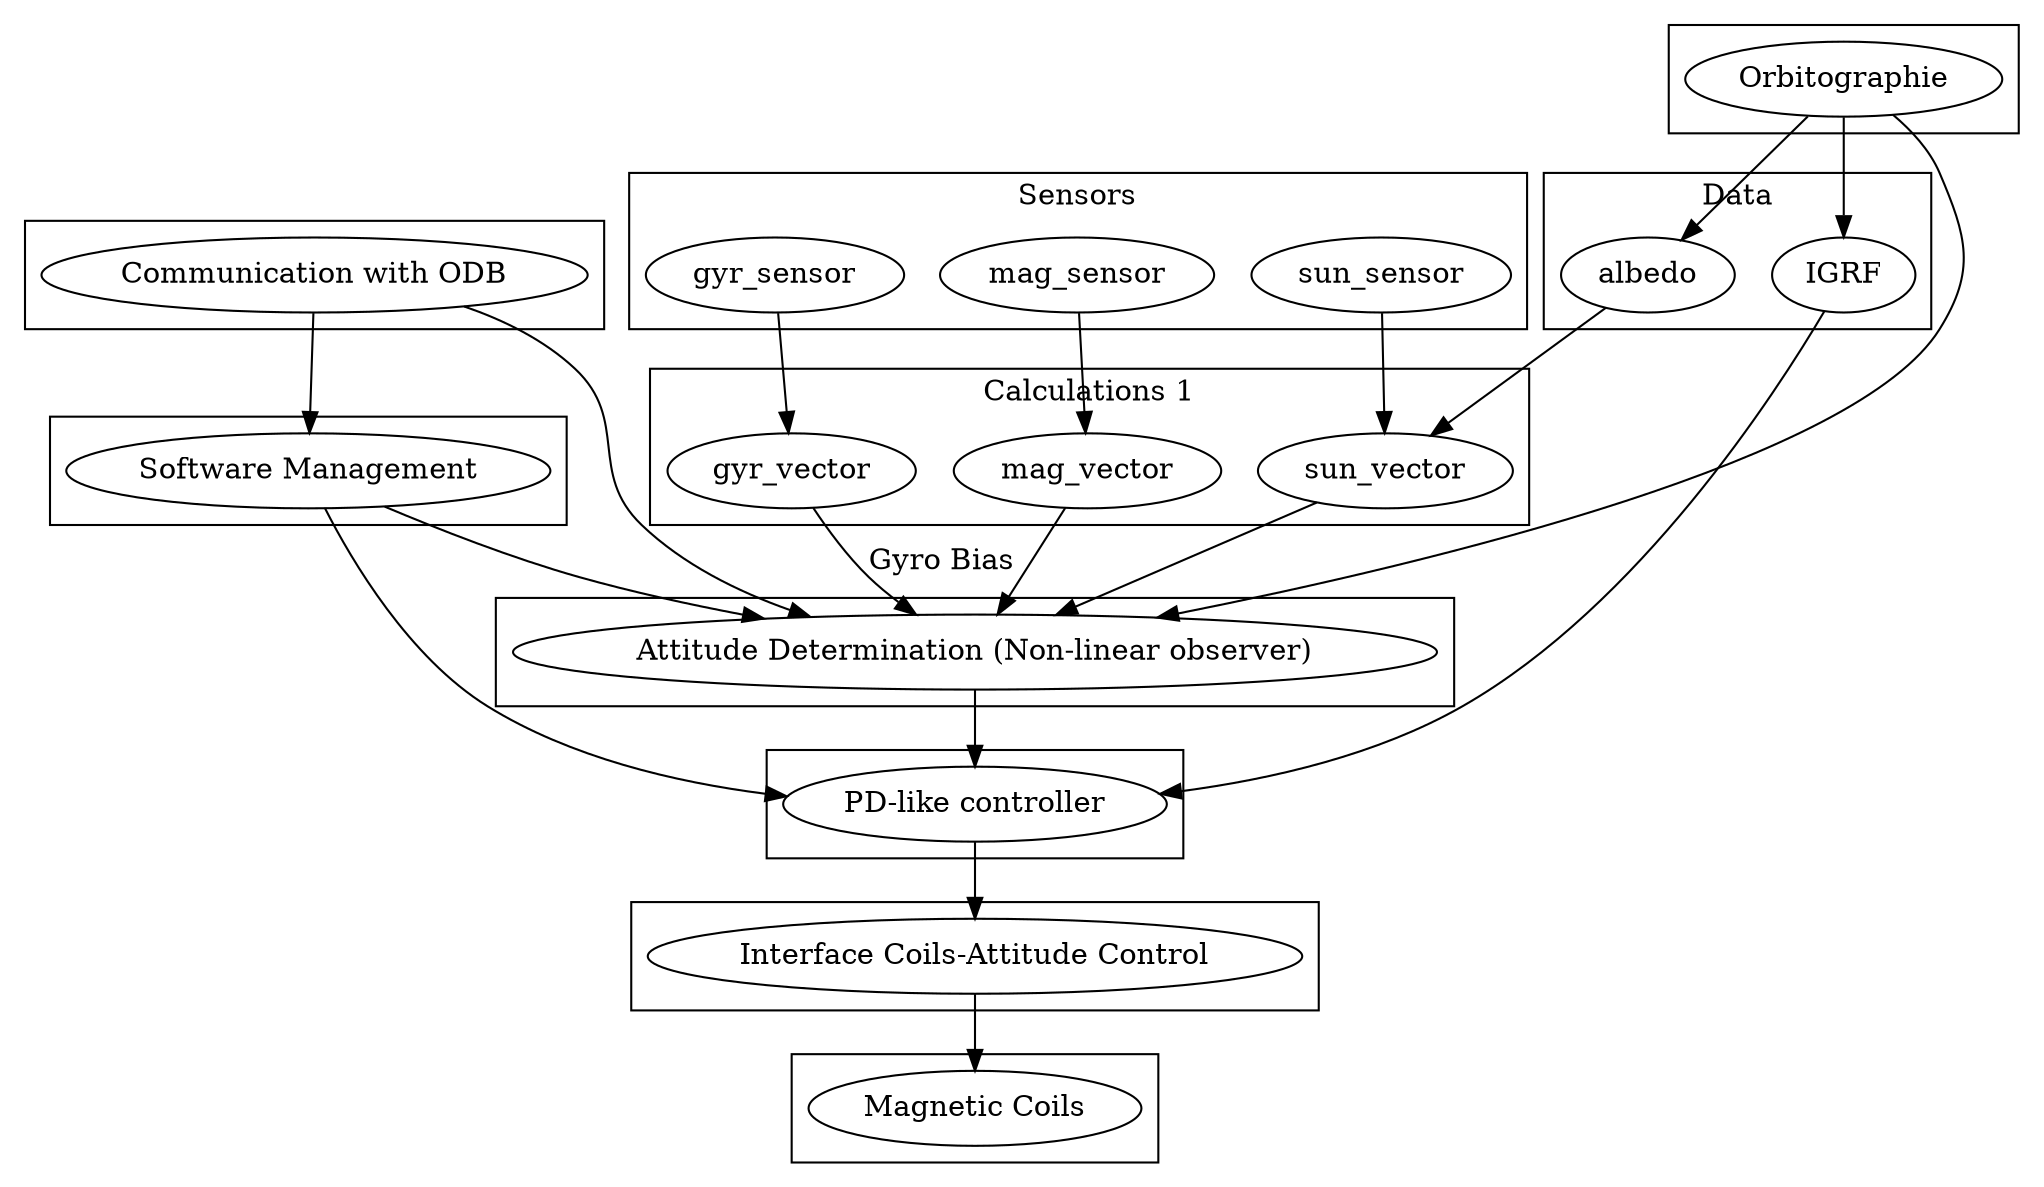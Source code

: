 digraph class_structure{

subgraph cluster_Communication{

comm [label = "Communication with ODB"]; 
}

subgraph cluster_InterCoils{
inter [label = "Interface Coils-Attitude Control"];
}


subgraph cluster_Orbitographie{

orbito [label = "Orbitographie"];
}


subgraph cluster_softmana{

soft_man [label = "Software Management"];
}



subgraph cluster_data{
label = "Data";
IGRF;
albedo;
}

subgraph cluster_0{
label= "Sensors";

gyr_sensor; mag_sensor; sun_sensor; 
}

subgraph cluster_1{
label = "Calculations 1";

gyr_vector; mag_vector; sun_vector;
}

subgraph cluster_2{
att_det [label ="Attitude Determination (Non-linear observer)"];
}

subgraph cluster_3{
att_con [label = "PD-like controller"] 
}

subgraph cluster_4{

mag_coils [label = "Magnetic Coils"];
}


sun_sensor -> sun_vector;


albedo -> sun_vector; 

gyr_sensor ->gyr_vector;

mag_sensor -> mag_vector;

mag_vector ->att_det; 

sun_vector -> att_det;

gyr_vector -> att_det [label = "Gyro Bias"];

orbito -> att_det;

IGRF -> att_con;

orbito -> IGRF;


comm -> att_det;

att_det -> att_con;

comm -> soft_man;

soft_man -> att_det;

soft_man -> att_con;

orbito -> albedo;

att_con -> inter;

inter -> mag_coils;


}




